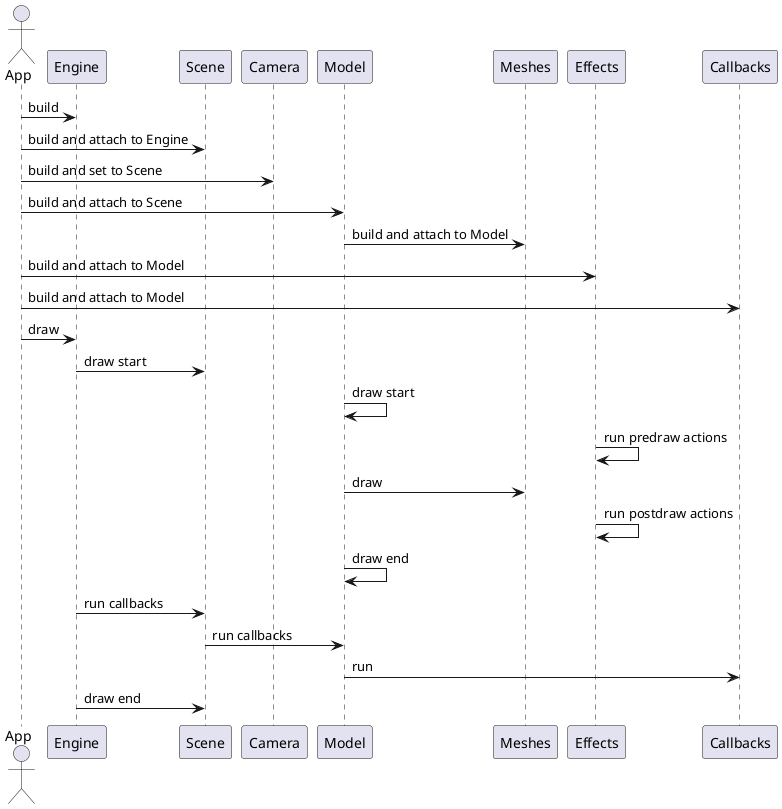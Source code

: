 @startuml

actor App

App -> Engine: build
App -> Scene: build and attach to Engine
App -> Camera: build and set to Scene
App -> Model: build and attach to Scene

Model -> Meshes: build and attach to Model

App -> Effects: build and attach to Model

App -> Callbacks: build and attach to Model

App -> Engine: draw

Engine -> Scene: draw start

Model -> Model: draw start
Effects -> Effects: run predraw actions
Model -> Meshes: draw
Effects -> Effects: run postdraw actions
Model -> Model: draw end

Engine -> Scene: run callbacks
Scene -> Model: run callbacks
Model -> Callbacks: run

Engine -> Scene: draw end

@enduml